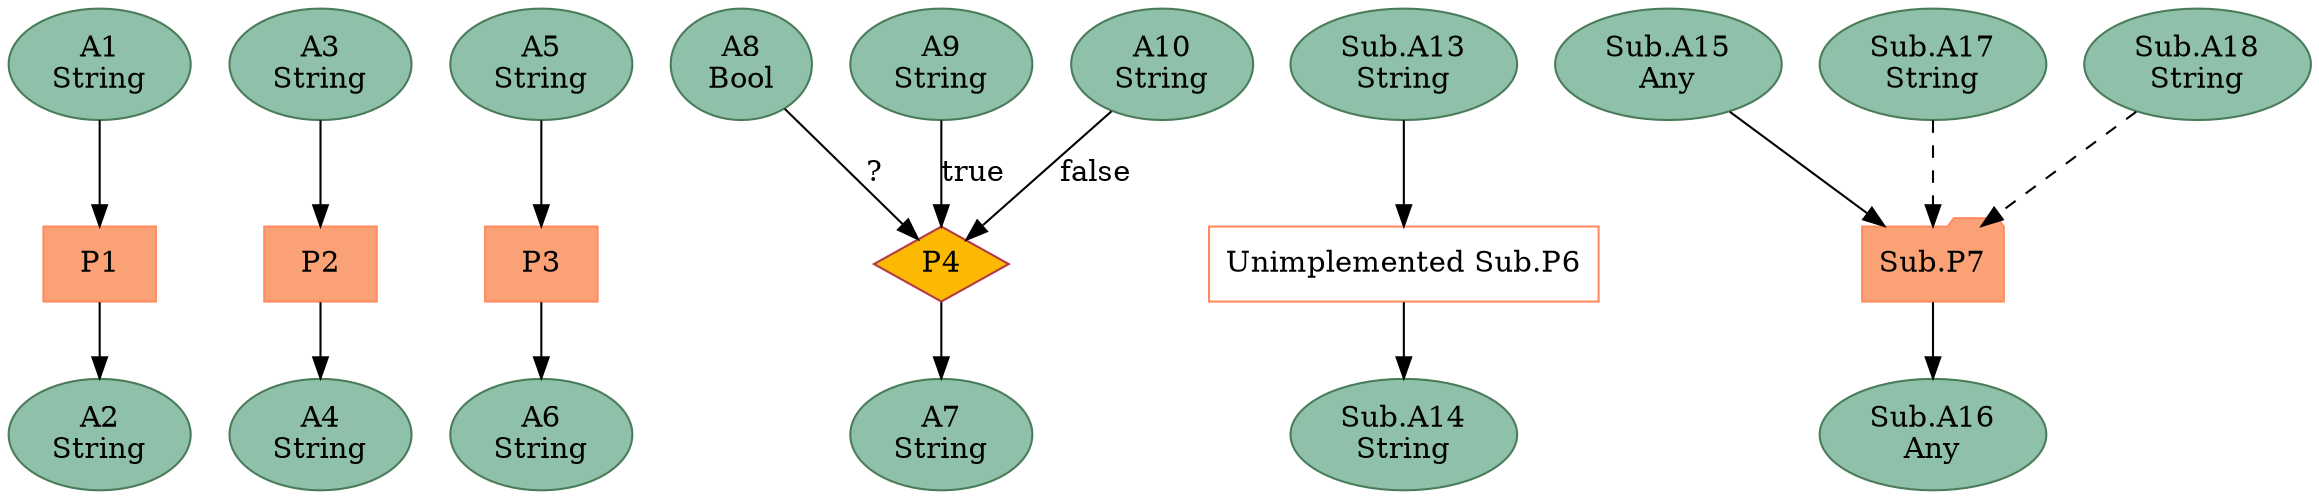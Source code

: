 digraph { layout=dot; compound=true;
provider_1 [shape="rectangle",label="P1",style="filled",color="#ff8c61",fillcolor="#faa275"]
artifact_2 [label="A2\nString",shape="ellipse",style="filled",color="#4a7c59",fillcolor="#8fc0a9"]
artifact_3 [label="A1\nString",shape="ellipse",style="filled",color="#4a7c59",fillcolor="#8fc0a9"]
provider_4 [shape="rectangle",label="P2",style="filled",color="#ff8c61",fillcolor="#faa275"]
artifact_5 [label="A4\nString",shape="ellipse",style="filled",color="#4a7c59",fillcolor="#8fc0a9"]
artifact_6 [label="A3\nString",shape="ellipse",style="filled",color="#4a7c59",fillcolor="#8fc0a9"]
provider_7 [shape="rectangle",label="P3",style="filled",color="#ff8c61",fillcolor="#faa275"]
artifact_8 [label="A6\nString",shape="ellipse",style="filled",color="#4a7c59",fillcolor="#8fc0a9"]
artifact_9 [label="A5\nString",shape="ellipse",style="filled",color="#4a7c59",fillcolor="#8fc0a9"]
conditional_10 [shape="diamond",label="P4",style="filled",color="#b23a48",fillcolor="#fcb902"]
artifact_11 [label="A8\nBool",shape="ellipse",style="filled",color="#4a7c59",fillcolor="#8fc0a9"]
artifact_12 [label="A9\nString",shape="ellipse",style="filled",color="#4a7c59",fillcolor="#8fc0a9"]
artifact_13 [label="A10\nString",shape="ellipse",style="filled",color="#4a7c59",fillcolor="#8fc0a9"]
artifact_14 [label="A7\nString",shape="ellipse",style="filled",color="#4a7c59",fillcolor="#8fc0a9"]
unimplemented_15 [shape="rectangle",label="Unimplemented Sub.P6",color="#ff8c61"]
artifact_16 [label="Sub.A14\nString",shape="ellipse",style="filled",color="#4a7c59",fillcolor="#8fc0a9"]
artifact_17 [label="Sub.A13\nString",shape="ellipse",style="filled",color="#4a7c59",fillcolor="#8fc0a9"]
switch_provider_18 [shape="folder",label="Sub.P7",style="filled",color="#ff8c61",fillcolor="#faa275"]
artifact_19 [label="Sub.A16\nAny",shape="ellipse",style="filled",color="#4a7c59",fillcolor="#8fc0a9"]
artifact_20 [label="Sub.A15\nAny",shape="ellipse",style="filled",color="#4a7c59",fillcolor="#8fc0a9"]
artifact_21 [label="Sub.A17\nString",shape="ellipse",style="filled",color="#4a7c59",fillcolor="#8fc0a9"]
artifact_22 [label="Sub.A18\nString",shape="ellipse",style="filled",color="#4a7c59",fillcolor="#8fc0a9"]

provider_1 -> artifact_2
artifact_3 -> provider_1
provider_4 -> artifact_5
artifact_6 -> provider_4
provider_7 -> artifact_8
artifact_9 -> provider_7
artifact_11 -> conditional_10 [label="?"]
artifact_12 -> conditional_10 [label="true"]
artifact_13 -> conditional_10 [label="false"]
conditional_10 -> artifact_14
unimplemented_15 -> artifact_16
artifact_17 -> unimplemented_15
switch_provider_18 -> artifact_19
artifact_20 -> switch_provider_18
artifact_21 -> switch_provider_18 [style="dashed"]
artifact_22 -> switch_provider_18 [style="dashed"]
}
